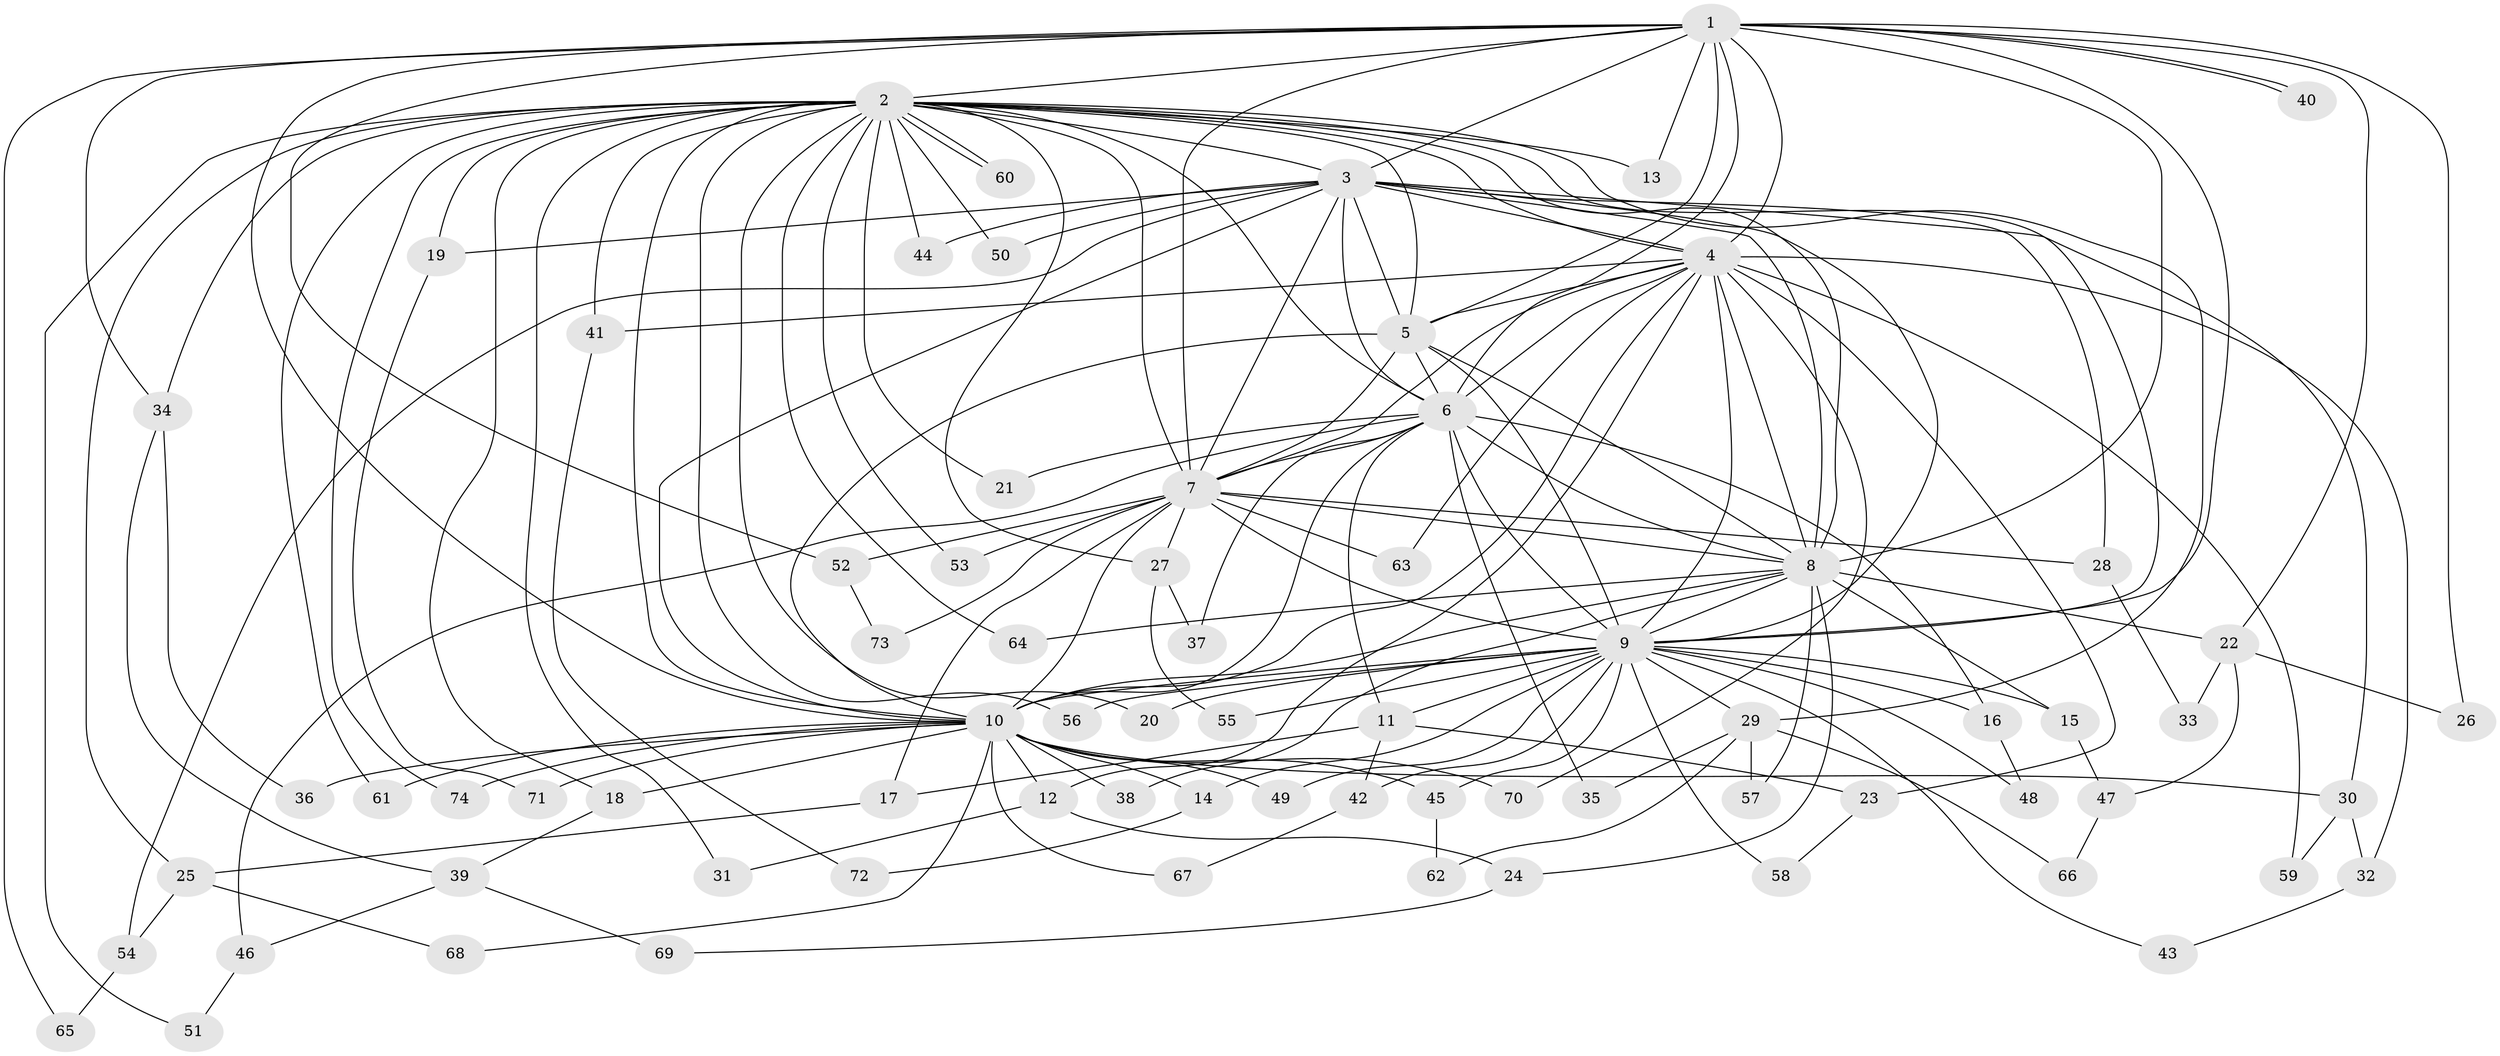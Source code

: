 // coarse degree distribution, {14: 0.044444444444444446, 12: 0.022222222222222223, 13: 0.06666666666666667, 3: 0.28888888888888886, 6: 0.044444444444444446, 4: 0.13333333333333333, 2: 0.26666666666666666, 19: 0.022222222222222223, 5: 0.022222222222222223, 1: 0.044444444444444446, 20: 0.022222222222222223, 24: 0.022222222222222223}
// Generated by graph-tools (version 1.1) at 2025/36/03/04/25 23:36:32]
// undirected, 74 vertices, 173 edges
graph export_dot {
  node [color=gray90,style=filled];
  1;
  2;
  3;
  4;
  5;
  6;
  7;
  8;
  9;
  10;
  11;
  12;
  13;
  14;
  15;
  16;
  17;
  18;
  19;
  20;
  21;
  22;
  23;
  24;
  25;
  26;
  27;
  28;
  29;
  30;
  31;
  32;
  33;
  34;
  35;
  36;
  37;
  38;
  39;
  40;
  41;
  42;
  43;
  44;
  45;
  46;
  47;
  48;
  49;
  50;
  51;
  52;
  53;
  54;
  55;
  56;
  57;
  58;
  59;
  60;
  61;
  62;
  63;
  64;
  65;
  66;
  67;
  68;
  69;
  70;
  71;
  72;
  73;
  74;
  1 -- 2;
  1 -- 3;
  1 -- 4;
  1 -- 5;
  1 -- 6;
  1 -- 7;
  1 -- 8;
  1 -- 9;
  1 -- 10;
  1 -- 13;
  1 -- 22;
  1 -- 26;
  1 -- 34;
  1 -- 40;
  1 -- 40;
  1 -- 52;
  1 -- 65;
  2 -- 3;
  2 -- 4;
  2 -- 5;
  2 -- 6;
  2 -- 7;
  2 -- 8;
  2 -- 9;
  2 -- 10;
  2 -- 13;
  2 -- 18;
  2 -- 19;
  2 -- 20;
  2 -- 21;
  2 -- 25;
  2 -- 27;
  2 -- 29;
  2 -- 31;
  2 -- 34;
  2 -- 41;
  2 -- 44;
  2 -- 50;
  2 -- 51;
  2 -- 53;
  2 -- 56;
  2 -- 60;
  2 -- 60;
  2 -- 61;
  2 -- 64;
  2 -- 74;
  3 -- 4;
  3 -- 5;
  3 -- 6;
  3 -- 7;
  3 -- 8;
  3 -- 9;
  3 -- 10;
  3 -- 19;
  3 -- 28;
  3 -- 30;
  3 -- 44;
  3 -- 50;
  3 -- 54;
  4 -- 5;
  4 -- 6;
  4 -- 7;
  4 -- 8;
  4 -- 9;
  4 -- 10;
  4 -- 12;
  4 -- 23;
  4 -- 32;
  4 -- 41;
  4 -- 59;
  4 -- 63;
  4 -- 70;
  5 -- 6;
  5 -- 7;
  5 -- 8;
  5 -- 9;
  5 -- 10;
  6 -- 7;
  6 -- 8;
  6 -- 9;
  6 -- 10;
  6 -- 11;
  6 -- 16;
  6 -- 21;
  6 -- 35;
  6 -- 37;
  6 -- 46;
  7 -- 8;
  7 -- 9;
  7 -- 10;
  7 -- 17;
  7 -- 27;
  7 -- 28;
  7 -- 52;
  7 -- 53;
  7 -- 63;
  7 -- 73;
  8 -- 9;
  8 -- 10;
  8 -- 15;
  8 -- 22;
  8 -- 24;
  8 -- 38;
  8 -- 57;
  8 -- 64;
  9 -- 10;
  9 -- 11;
  9 -- 14;
  9 -- 15;
  9 -- 16;
  9 -- 20;
  9 -- 29;
  9 -- 42;
  9 -- 43;
  9 -- 45;
  9 -- 48;
  9 -- 49;
  9 -- 55;
  9 -- 56;
  9 -- 58;
  10 -- 12;
  10 -- 14;
  10 -- 18;
  10 -- 30;
  10 -- 36;
  10 -- 38;
  10 -- 45;
  10 -- 49;
  10 -- 61;
  10 -- 67;
  10 -- 68;
  10 -- 70;
  10 -- 71;
  10 -- 74;
  11 -- 17;
  11 -- 23;
  11 -- 42;
  12 -- 24;
  12 -- 31;
  14 -- 72;
  15 -- 47;
  16 -- 48;
  17 -- 25;
  18 -- 39;
  19 -- 71;
  22 -- 26;
  22 -- 33;
  22 -- 47;
  23 -- 58;
  24 -- 69;
  25 -- 54;
  25 -- 68;
  27 -- 37;
  27 -- 55;
  28 -- 33;
  29 -- 35;
  29 -- 57;
  29 -- 62;
  29 -- 66;
  30 -- 32;
  30 -- 59;
  32 -- 43;
  34 -- 36;
  34 -- 39;
  39 -- 46;
  39 -- 69;
  41 -- 72;
  42 -- 67;
  45 -- 62;
  46 -- 51;
  47 -- 66;
  52 -- 73;
  54 -- 65;
}
